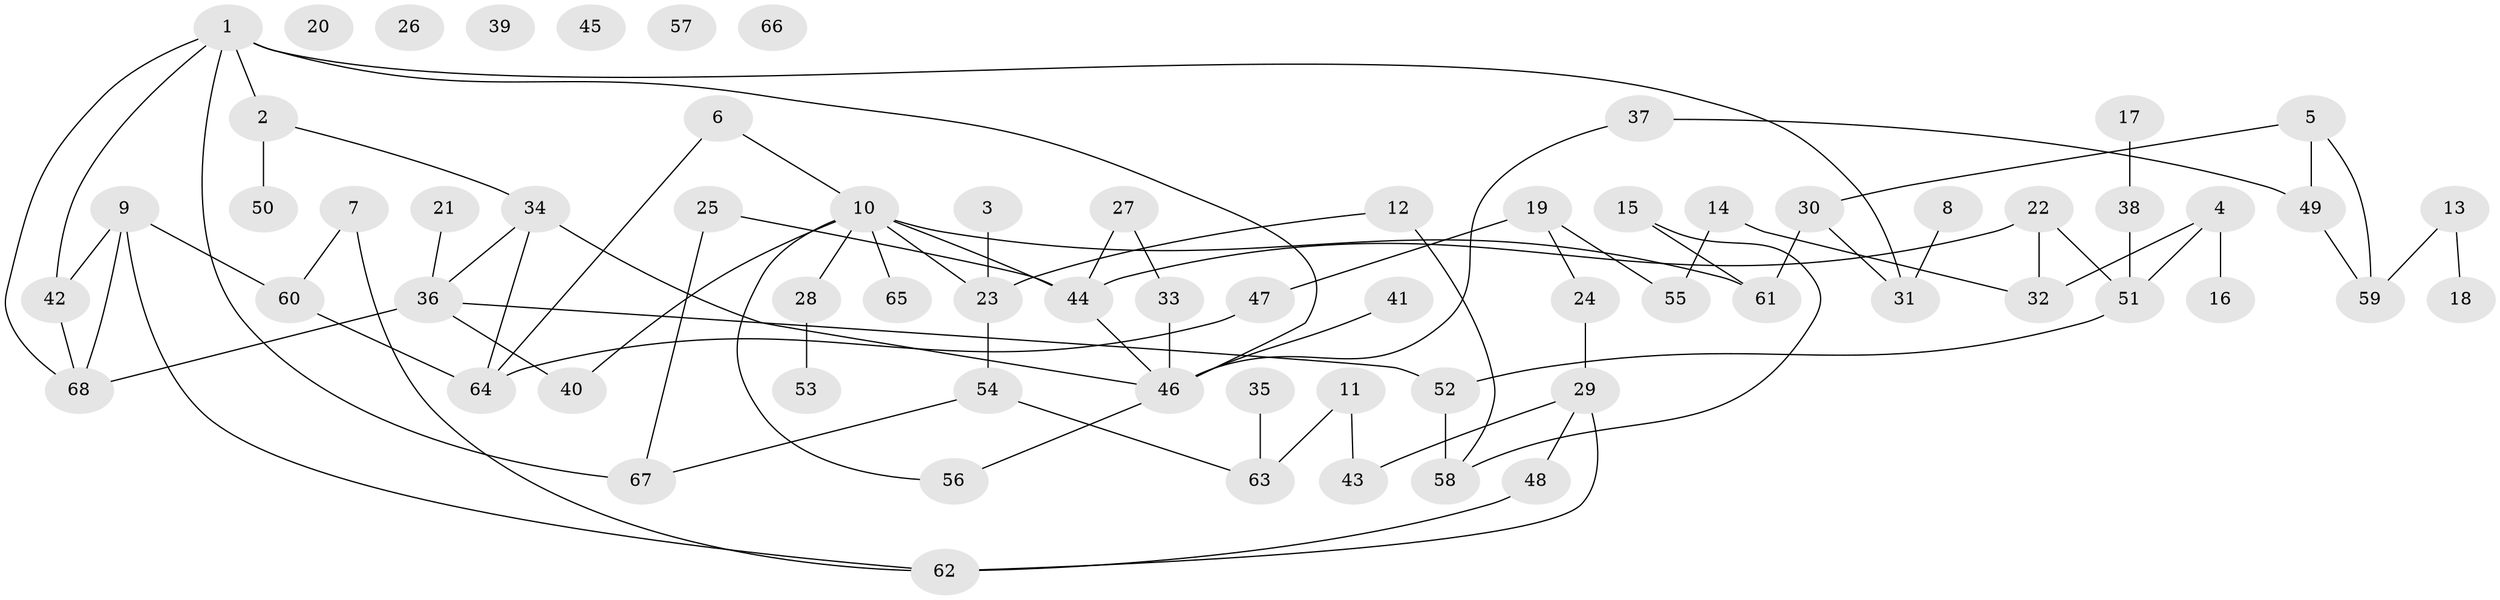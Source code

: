 // coarse degree distribution, {5: 0.0851063829787234, 3: 0.19148936170212766, 1: 0.2127659574468085, 4: 0.06382978723404255, 2: 0.2553191489361702, 7: 0.02127659574468085, 8: 0.02127659574468085, 0: 0.1276595744680851, 6: 0.02127659574468085}
// Generated by graph-tools (version 1.1) at 2025/16/03/04/25 18:16:34]
// undirected, 68 vertices, 84 edges
graph export_dot {
graph [start="1"]
  node [color=gray90,style=filled];
  1;
  2;
  3;
  4;
  5;
  6;
  7;
  8;
  9;
  10;
  11;
  12;
  13;
  14;
  15;
  16;
  17;
  18;
  19;
  20;
  21;
  22;
  23;
  24;
  25;
  26;
  27;
  28;
  29;
  30;
  31;
  32;
  33;
  34;
  35;
  36;
  37;
  38;
  39;
  40;
  41;
  42;
  43;
  44;
  45;
  46;
  47;
  48;
  49;
  50;
  51;
  52;
  53;
  54;
  55;
  56;
  57;
  58;
  59;
  60;
  61;
  62;
  63;
  64;
  65;
  66;
  67;
  68;
  1 -- 2;
  1 -- 31;
  1 -- 42;
  1 -- 46;
  1 -- 67;
  1 -- 68;
  2 -- 34;
  2 -- 50;
  3 -- 23;
  4 -- 16;
  4 -- 32;
  4 -- 51;
  5 -- 30;
  5 -- 49;
  5 -- 59;
  6 -- 10;
  6 -- 64;
  7 -- 60;
  7 -- 62;
  8 -- 31;
  9 -- 42;
  9 -- 60;
  9 -- 62;
  9 -- 68;
  10 -- 23;
  10 -- 28;
  10 -- 40;
  10 -- 44;
  10 -- 56;
  10 -- 61;
  10 -- 65;
  11 -- 43;
  11 -- 63;
  12 -- 23;
  12 -- 58;
  13 -- 18;
  13 -- 59;
  14 -- 32;
  14 -- 55;
  15 -- 58;
  15 -- 61;
  17 -- 38;
  19 -- 24;
  19 -- 47;
  19 -- 55;
  21 -- 36;
  22 -- 32;
  22 -- 44;
  22 -- 51;
  23 -- 54;
  24 -- 29;
  25 -- 44;
  25 -- 67;
  27 -- 33;
  27 -- 44;
  28 -- 53;
  29 -- 43;
  29 -- 48;
  29 -- 62;
  30 -- 31;
  30 -- 61;
  33 -- 46;
  34 -- 36;
  34 -- 46;
  34 -- 64;
  35 -- 63;
  36 -- 40;
  36 -- 52;
  36 -- 68;
  37 -- 46;
  37 -- 49;
  38 -- 51;
  41 -- 46;
  42 -- 68;
  44 -- 46;
  46 -- 56;
  47 -- 64;
  48 -- 62;
  49 -- 59;
  51 -- 52;
  52 -- 58;
  54 -- 63;
  54 -- 67;
  60 -- 64;
}
